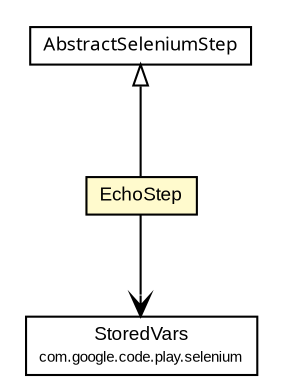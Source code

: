 #!/usr/local/bin/dot
#
# Class diagram 
# Generated by UmlGraph version 4.6 (http://www.spinellis.gr/sw/umlgraph)
#

digraph G {
	edge [fontname="arial",fontsize=10,labelfontname="arial",labelfontsize=10];
	node [fontname="arial",fontsize=10,shape=plaintext];
	// com.google.code.play.selenium.StoredVars
	c1485 [label=<<table border="0" cellborder="1" cellspacing="0" cellpadding="2" port="p" href="../StoredVars.html">
		<tr><td><table border="0" cellspacing="0" cellpadding="1">
			<tr><td> StoredVars </td></tr>
			<tr><td><font point-size="7.0"> com.google.code.play.selenium </font></td></tr>
		</table></td></tr>
		</table>>, fontname="arial", fontcolor="black", fontsize=9.0];
	// com.google.code.play.selenium.step.EchoStep
	c1514 [label=<<table border="0" cellborder="1" cellspacing="0" cellpadding="2" port="p" bgcolor="lemonChiffon" href="./EchoStep.html">
		<tr><td><table border="0" cellspacing="0" cellpadding="1">
			<tr><td> EchoStep </td></tr>
		</table></td></tr>
		</table>>, fontname="arial", fontcolor="black", fontsize=9.0];
	// com.google.code.play.selenium.step.AbstractSeleniumStep
	c1524 [label=<<table border="0" cellborder="1" cellspacing="0" cellpadding="2" port="p" href="./AbstractSeleniumStep.html">
		<tr><td><table border="0" cellspacing="0" cellpadding="1">
			<tr><td><font face="ariali"> AbstractSeleniumStep </font></td></tr>
		</table></td></tr>
		</table>>, fontname="arial", fontcolor="black", fontsize=9.0];
	//com.google.code.play.selenium.step.EchoStep extends com.google.code.play.selenium.step.AbstractSeleniumStep
	c1524:p -> c1514:p [dir=back,arrowtail=empty];
	// com.google.code.play.selenium.step.EchoStep NAVASSOC com.google.code.play.selenium.StoredVars
	c1514:p -> c1485:p [taillabel="", label="", headlabel="", fontname="arial", fontcolor="black", fontsize=10.0, color="black", arrowhead=open];
}

